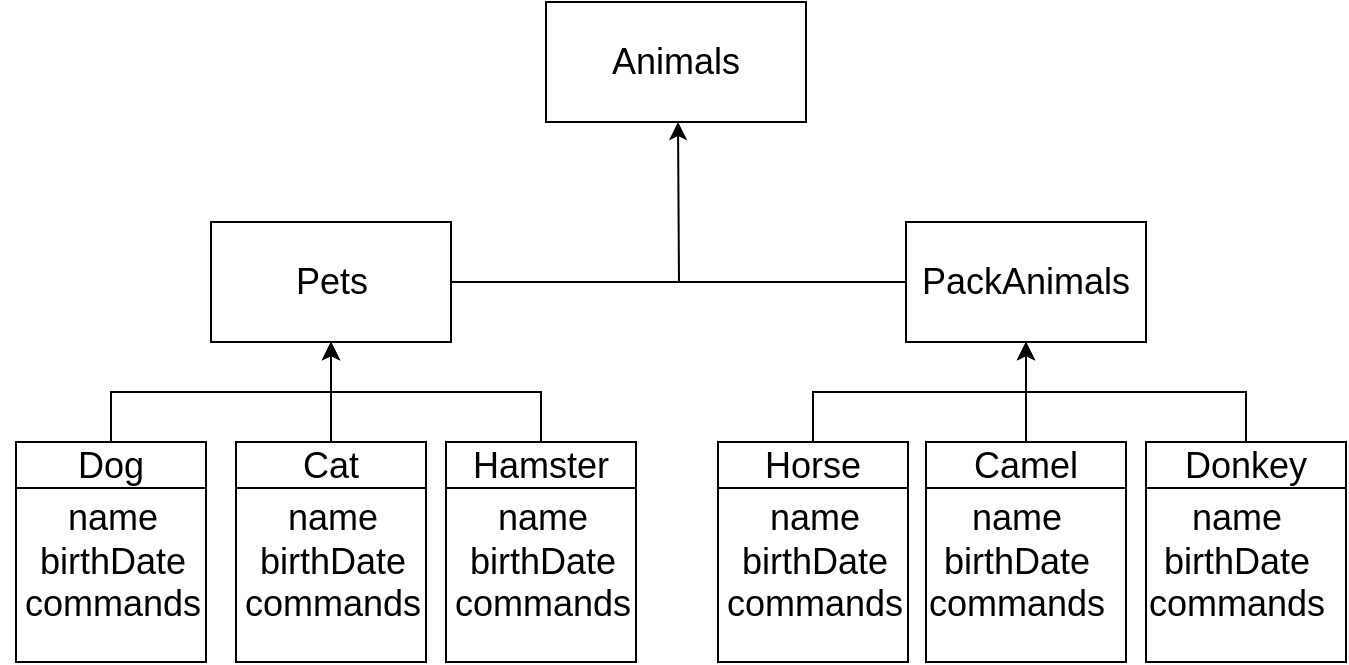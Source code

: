 <mxfile version="20.8.16" type="device"><diagram name="Страница 1" id="ADS0Jeum-a6-eDdg52s8"><mxGraphModel dx="864" dy="516" grid="1" gridSize="10" guides="1" tooltips="1" connect="1" arrows="1" fold="1" page="1" pageScale="1" pageWidth="827" pageHeight="1169" math="0" shadow="0"><root><mxCell id="0"/><mxCell id="1" parent="0"/><mxCell id="aKJDEDZJPSrIA8SmU4ht-24" style="edgeStyle=orthogonalEdgeStyle;rounded=0;orthogonalLoop=1;jettySize=auto;html=1;exitX=1;exitY=0.5;exitDx=0;exitDy=0;fontSize=18;" edge="1" parent="1" source="aKJDEDZJPSrIA8SmU4ht-7"><mxGeometry relative="1" as="geometry"><mxPoint x="346" y="130" as="targetPoint"/></mxGeometry></mxCell><mxCell id="aKJDEDZJPSrIA8SmU4ht-7" value="Pets" style="rounded=0;whiteSpace=wrap;html=1;fontSize=18;" vertex="1" parent="1"><mxGeometry x="112.5" y="180" width="120" height="60" as="geometry"/></mxCell><mxCell id="aKJDEDZJPSrIA8SmU4ht-8" value="PackAnimals" style="rounded=0;whiteSpace=wrap;html=1;fontSize=18;" vertex="1" parent="1"><mxGeometry x="460" y="180" width="120" height="60" as="geometry"/></mxCell><mxCell id="aKJDEDZJPSrIA8SmU4ht-25" value="" style="endArrow=none;html=1;rounded=0;fontSize=18;entryX=0;entryY=0.5;entryDx=0;entryDy=0;" edge="1" parent="1" target="aKJDEDZJPSrIA8SmU4ht-8"><mxGeometry width="50" height="50" relative="1" as="geometry"><mxPoint x="340" y="210" as="sourcePoint"/><mxPoint x="410" y="210" as="targetPoint"/></mxGeometry></mxCell><mxCell id="aKJDEDZJPSrIA8SmU4ht-82" style="edgeStyle=orthogonalEdgeStyle;rounded=0;orthogonalLoop=1;jettySize=auto;html=1;exitX=0.5;exitY=0;exitDx=0;exitDy=0;entryX=0.5;entryY=1;entryDx=0;entryDy=0;fontSize=18;" edge="1" parent="1" source="aKJDEDZJPSrIA8SmU4ht-56" target="aKJDEDZJPSrIA8SmU4ht-8"><mxGeometry relative="1" as="geometry"/></mxCell><mxCell id="aKJDEDZJPSrIA8SmU4ht-56" value="&lt;span style=&quot;font-weight: normal;&quot;&gt;Horse&lt;/span&gt;" style="swimlane;whiteSpace=wrap;html=1;fontSize=18;startSize=23;align=center;verticalAlign=middle;" vertex="1" parent="1"><mxGeometry x="366" y="290" width="95" height="110" as="geometry"/></mxCell><mxCell id="aKJDEDZJPSrIA8SmU4ht-64" value="name&lt;br style=&quot;border-color: var(--border-color);&quot;&gt;&lt;span style=&quot;border-color: var(--border-color);&quot;&gt;birthDate&lt;/span&gt;&lt;br style=&quot;border-color: var(--border-color);&quot;&gt;&lt;span style=&quot;border-color: var(--border-color);&quot;&gt;commands&lt;/span&gt;" style="text;html=1;align=center;verticalAlign=middle;resizable=0;points=[];autosize=1;strokeColor=none;fillColor=none;fontSize=18;" vertex="1" parent="aKJDEDZJPSrIA8SmU4ht-56"><mxGeometry x="-7.5" y="20" width="110" height="80" as="geometry"/></mxCell><mxCell id="aKJDEDZJPSrIA8SmU4ht-81" style="edgeStyle=orthogonalEdgeStyle;rounded=0;orthogonalLoop=1;jettySize=auto;html=1;exitX=0.5;exitY=0;exitDx=0;exitDy=0;fontSize=18;" edge="1" parent="1" source="aKJDEDZJPSrIA8SmU4ht-58"><mxGeometry relative="1" as="geometry"><mxPoint x="520" y="240" as="targetPoint"/></mxGeometry></mxCell><mxCell id="aKJDEDZJPSrIA8SmU4ht-58" value="&lt;span style=&quot;font-weight: normal;&quot;&gt;Camel&lt;/span&gt;" style="swimlane;whiteSpace=wrap;html=1;fontSize=18;startSize=23;align=center;verticalAlign=middle;" vertex="1" parent="1"><mxGeometry x="470" y="290" width="100" height="110" as="geometry"/></mxCell><mxCell id="aKJDEDZJPSrIA8SmU4ht-61" value="name&lt;br style=&quot;border-color: var(--border-color);&quot;&gt;&lt;span style=&quot;border-color: var(--border-color);&quot;&gt;birthDate&lt;/span&gt;&lt;br style=&quot;border-color: var(--border-color);&quot;&gt;&lt;span style=&quot;border-color: var(--border-color);&quot;&gt;commands&lt;/span&gt;" style="text;html=1;align=center;verticalAlign=middle;resizable=0;points=[];autosize=1;strokeColor=none;fillColor=none;fontSize=18;" vertex="1" parent="aKJDEDZJPSrIA8SmU4ht-58"><mxGeometry x="-10" y="20" width="110" height="80" as="geometry"/></mxCell><mxCell id="aKJDEDZJPSrIA8SmU4ht-83" style="edgeStyle=orthogonalEdgeStyle;rounded=0;orthogonalLoop=1;jettySize=auto;html=1;exitX=0.5;exitY=0;exitDx=0;exitDy=0;entryX=0.5;entryY=1;entryDx=0;entryDy=0;fontSize=18;" edge="1" parent="1" source="aKJDEDZJPSrIA8SmU4ht-59" target="aKJDEDZJPSrIA8SmU4ht-8"><mxGeometry relative="1" as="geometry"/></mxCell><mxCell id="aKJDEDZJPSrIA8SmU4ht-59" value="&lt;span style=&quot;font-weight: normal;&quot;&gt;Donkey&lt;/span&gt;" style="swimlane;whiteSpace=wrap;html=1;fontSize=18;startSize=23;" vertex="1" parent="1"><mxGeometry x="580" y="290" width="100" height="110" as="geometry"/></mxCell><mxCell id="aKJDEDZJPSrIA8SmU4ht-62" value="name&lt;br style=&quot;border-color: var(--border-color);&quot;&gt;&lt;span style=&quot;border-color: var(--border-color);&quot;&gt;birthDate&lt;/span&gt;&lt;br style=&quot;border-color: var(--border-color);&quot;&gt;&lt;span style=&quot;border-color: var(--border-color);&quot;&gt;commands&lt;/span&gt;" style="text;html=1;align=center;verticalAlign=middle;resizable=0;points=[];autosize=1;strokeColor=none;fillColor=none;fontSize=18;" vertex="1" parent="aKJDEDZJPSrIA8SmU4ht-59"><mxGeometry x="-10" y="20" width="110" height="80" as="geometry"/></mxCell><mxCell id="aKJDEDZJPSrIA8SmU4ht-79" style="edgeStyle=orthogonalEdgeStyle;rounded=0;orthogonalLoop=1;jettySize=auto;html=1;exitX=0.5;exitY=0;exitDx=0;exitDy=0;entryX=0.5;entryY=1;entryDx=0;entryDy=0;fontSize=18;" edge="1" parent="1" source="aKJDEDZJPSrIA8SmU4ht-65" target="aKJDEDZJPSrIA8SmU4ht-7"><mxGeometry relative="1" as="geometry"/></mxCell><mxCell id="aKJDEDZJPSrIA8SmU4ht-65" value="&lt;span style=&quot;font-weight: 400;&quot;&gt;Dog&lt;/span&gt;" style="swimlane;whiteSpace=wrap;html=1;fontSize=18;startSize=23;align=center;verticalAlign=middle;" vertex="1" parent="1"><mxGeometry x="15" y="290" width="95" height="110" as="geometry"/></mxCell><mxCell id="aKJDEDZJPSrIA8SmU4ht-66" value="name&lt;br style=&quot;border-color: var(--border-color);&quot;&gt;&lt;span style=&quot;border-color: var(--border-color);&quot;&gt;birthDate&lt;/span&gt;&lt;br style=&quot;border-color: var(--border-color);&quot;&gt;&lt;span style=&quot;border-color: var(--border-color);&quot;&gt;commands&lt;/span&gt;" style="text;html=1;align=center;verticalAlign=middle;resizable=0;points=[];autosize=1;strokeColor=none;fillColor=none;fontSize=18;" vertex="1" parent="aKJDEDZJPSrIA8SmU4ht-65"><mxGeometry x="-7.5" y="20" width="110" height="80" as="geometry"/></mxCell><mxCell id="aKJDEDZJPSrIA8SmU4ht-76" value="" style="edgeStyle=orthogonalEdgeStyle;rounded=0;orthogonalLoop=1;jettySize=auto;html=1;fontSize=18;" edge="1" parent="1" source="aKJDEDZJPSrIA8SmU4ht-69" target="aKJDEDZJPSrIA8SmU4ht-7"><mxGeometry relative="1" as="geometry"/></mxCell><mxCell id="aKJDEDZJPSrIA8SmU4ht-69" value="&lt;span style=&quot;font-weight: normal;&quot;&gt;Cat&lt;/span&gt;" style="swimlane;whiteSpace=wrap;html=1;fontSize=18;startSize=23;align=center;verticalAlign=middle;" vertex="1" parent="1"><mxGeometry x="125" y="290" width="95" height="110" as="geometry"/></mxCell><mxCell id="aKJDEDZJPSrIA8SmU4ht-70" value="name&lt;br style=&quot;border-color: var(--border-color);&quot;&gt;&lt;span style=&quot;border-color: var(--border-color);&quot;&gt;birthDate&lt;/span&gt;&lt;br style=&quot;border-color: var(--border-color);&quot;&gt;&lt;span style=&quot;border-color: var(--border-color);&quot;&gt;commands&lt;/span&gt;" style="text;html=1;align=center;verticalAlign=middle;resizable=0;points=[];autosize=1;strokeColor=none;fillColor=none;fontSize=18;" vertex="1" parent="aKJDEDZJPSrIA8SmU4ht-69"><mxGeometry x="-7.5" y="20" width="110" height="80" as="geometry"/></mxCell><mxCell id="aKJDEDZJPSrIA8SmU4ht-78" style="edgeStyle=orthogonalEdgeStyle;rounded=0;orthogonalLoop=1;jettySize=auto;html=1;exitX=0.5;exitY=0;exitDx=0;exitDy=0;entryX=0.5;entryY=1;entryDx=0;entryDy=0;fontSize=18;" edge="1" parent="1" source="aKJDEDZJPSrIA8SmU4ht-71" target="aKJDEDZJPSrIA8SmU4ht-7"><mxGeometry relative="1" as="geometry"/></mxCell><mxCell id="aKJDEDZJPSrIA8SmU4ht-71" value="&lt;span style=&quot;font-weight: normal;&quot;&gt;Hamster&lt;/span&gt;" style="swimlane;whiteSpace=wrap;html=1;fontSize=18;startSize=23;align=center;verticalAlign=middle;" vertex="1" parent="1"><mxGeometry x="230" y="290" width="95" height="110" as="geometry"/></mxCell><mxCell id="aKJDEDZJPSrIA8SmU4ht-72" value="name&lt;br style=&quot;border-color: var(--border-color);&quot;&gt;&lt;span style=&quot;border-color: var(--border-color);&quot;&gt;birthDate&lt;/span&gt;&lt;br style=&quot;border-color: var(--border-color);&quot;&gt;&lt;span style=&quot;border-color: var(--border-color);&quot;&gt;commands&lt;/span&gt;" style="text;html=1;align=center;verticalAlign=middle;resizable=0;points=[];autosize=1;strokeColor=none;fillColor=none;fontSize=18;" vertex="1" parent="aKJDEDZJPSrIA8SmU4ht-71"><mxGeometry x="-7.5" y="20" width="110" height="80" as="geometry"/></mxCell><mxCell id="aKJDEDZJPSrIA8SmU4ht-84" value="Animals" style="rounded=0;whiteSpace=wrap;html=1;fontSize=18;" vertex="1" parent="1"><mxGeometry x="280" y="70" width="130" height="60" as="geometry"/></mxCell></root></mxGraphModel></diagram></mxfile>